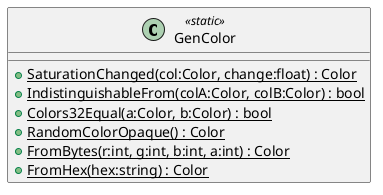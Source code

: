 @startuml
class GenColor <<static>> {
    + {static} SaturationChanged(col:Color, change:float) : Color
    + {static} IndistinguishableFrom(colA:Color, colB:Color) : bool
    + {static} Colors32Equal(a:Color, b:Color) : bool
    + {static} RandomColorOpaque() : Color
    + {static} FromBytes(r:int, g:int, b:int, a:int) : Color
    + {static} FromHex(hex:string) : Color
}
@enduml
